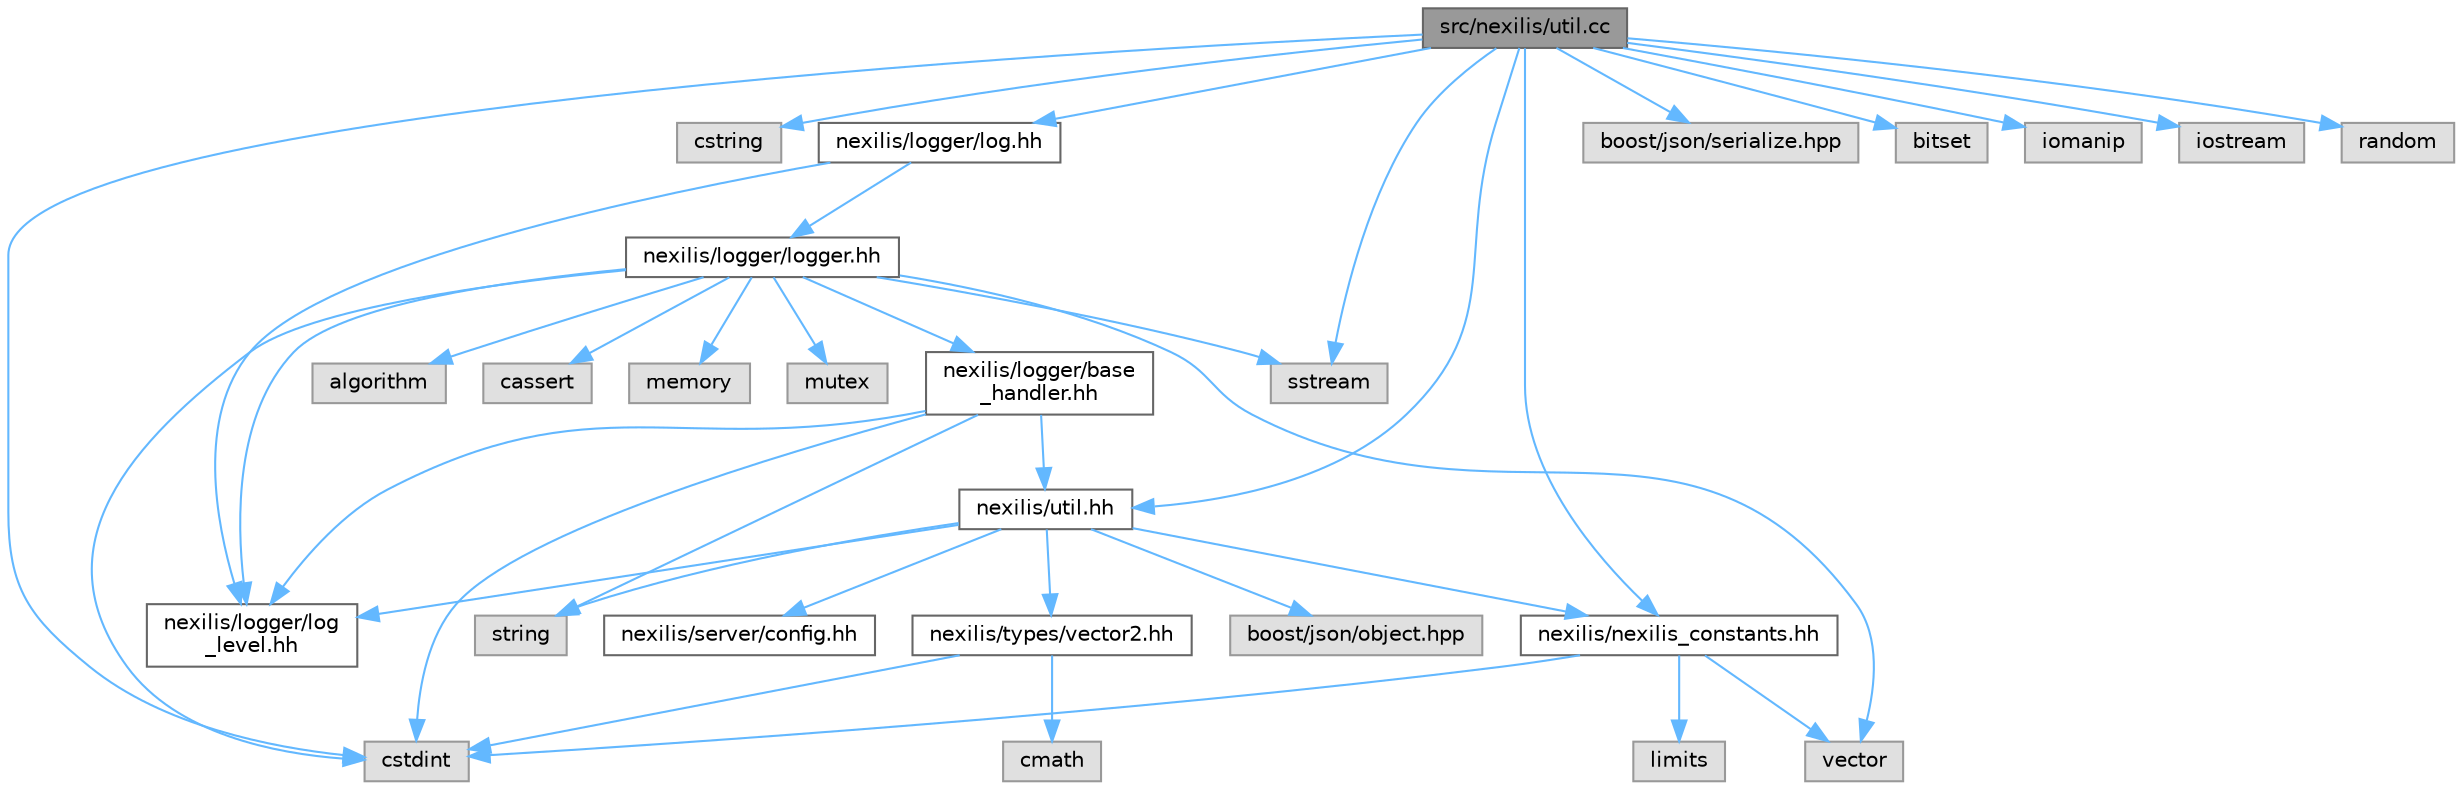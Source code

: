 digraph "src/nexilis/util.cc"
{
 // LATEX_PDF_SIZE
  bgcolor="transparent";
  edge [fontname=Helvetica,fontsize=10,labelfontname=Helvetica,labelfontsize=10];
  node [fontname=Helvetica,fontsize=10,shape=box,height=0.2,width=0.4];
  Node1 [id="Node000001",label="src/nexilis/util.cc",height=0.2,width=0.4,color="gray40", fillcolor="grey60", style="filled", fontcolor="black",tooltip=" "];
  Node1 -> Node2 [id="edge1_Node000001_Node000002",color="steelblue1",style="solid",tooltip=" "];
  Node2 [id="Node000002",label="cstdint",height=0.2,width=0.4,color="grey60", fillcolor="#E0E0E0", style="filled",tooltip=" "];
  Node1 -> Node3 [id="edge2_Node000001_Node000003",color="steelblue1",style="solid",tooltip=" "];
  Node3 [id="Node000003",label="cstring",height=0.2,width=0.4,color="grey60", fillcolor="#E0E0E0", style="filled",tooltip=" "];
  Node1 -> Node4 [id="edge3_Node000001_Node000004",color="steelblue1",style="solid",tooltip=" "];
  Node4 [id="Node000004",label="nexilis/logger/log.hh",height=0.2,width=0.4,color="grey40", fillcolor="white", style="filled",URL="$d3/de3/log_8hh.html",tooltip=" "];
  Node4 -> Node5 [id="edge4_Node000004_Node000005",color="steelblue1",style="solid",tooltip=" "];
  Node5 [id="Node000005",label="nexilis/logger/log\l_level.hh",height=0.2,width=0.4,color="grey40", fillcolor="white", style="filled",URL="$dd/dbd/log__level_8hh.html",tooltip=" "];
  Node4 -> Node6 [id="edge5_Node000004_Node000006",color="steelblue1",style="solid",tooltip=" "];
  Node6 [id="Node000006",label="nexilis/logger/logger.hh",height=0.2,width=0.4,color="grey40", fillcolor="white", style="filled",URL="$d5/dc3/logger_8hh.html",tooltip=" "];
  Node6 -> Node7 [id="edge6_Node000006_Node000007",color="steelblue1",style="solid",tooltip=" "];
  Node7 [id="Node000007",label="nexilis/logger/base\l_handler.hh",height=0.2,width=0.4,color="grey40", fillcolor="white", style="filled",URL="$d5/d5a/base__handler_8hh.html",tooltip=" "];
  Node7 -> Node5 [id="edge7_Node000007_Node000005",color="steelblue1",style="solid",tooltip=" "];
  Node7 -> Node8 [id="edge8_Node000007_Node000008",color="steelblue1",style="solid",tooltip=" "];
  Node8 [id="Node000008",label="nexilis/util.hh",height=0.2,width=0.4,color="grey40", fillcolor="white", style="filled",URL="$d3/d68/util_8hh.html",tooltip=" "];
  Node8 -> Node5 [id="edge9_Node000008_Node000005",color="steelblue1",style="solid",tooltip=" "];
  Node8 -> Node9 [id="edge10_Node000008_Node000009",color="steelblue1",style="solid",tooltip=" "];
  Node9 [id="Node000009",label="nexilis/nexilis_constants.hh",height=0.2,width=0.4,color="grey40", fillcolor="white", style="filled",URL="$dd/da5/nexilis__constants_8hh.html",tooltip=" "];
  Node9 -> Node2 [id="edge11_Node000009_Node000002",color="steelblue1",style="solid",tooltip=" "];
  Node9 -> Node10 [id="edge12_Node000009_Node000010",color="steelblue1",style="solid",tooltip=" "];
  Node10 [id="Node000010",label="limits",height=0.2,width=0.4,color="grey60", fillcolor="#E0E0E0", style="filled",tooltip=" "];
  Node9 -> Node11 [id="edge13_Node000009_Node000011",color="steelblue1",style="solid",tooltip=" "];
  Node11 [id="Node000011",label="vector",height=0.2,width=0.4,color="grey60", fillcolor="#E0E0E0", style="filled",tooltip=" "];
  Node8 -> Node12 [id="edge14_Node000008_Node000012",color="steelblue1",style="solid",tooltip=" "];
  Node12 [id="Node000012",label="nexilis/server/config.hh",height=0.2,width=0.4,color="grey40", fillcolor="white", style="filled",URL="$dc/d53/config_8hh.html",tooltip=" "];
  Node8 -> Node13 [id="edge15_Node000008_Node000013",color="steelblue1",style="solid",tooltip=" "];
  Node13 [id="Node000013",label="nexilis/types/vector2.hh",height=0.2,width=0.4,color="grey40", fillcolor="white", style="filled",URL="$d1/d6b/vector2_8hh.html",tooltip=" "];
  Node13 -> Node14 [id="edge16_Node000013_Node000014",color="steelblue1",style="solid",tooltip=" "];
  Node14 [id="Node000014",label="cmath",height=0.2,width=0.4,color="grey60", fillcolor="#E0E0E0", style="filled",tooltip=" "];
  Node13 -> Node2 [id="edge17_Node000013_Node000002",color="steelblue1",style="solid",tooltip=" "];
  Node8 -> Node15 [id="edge18_Node000008_Node000015",color="steelblue1",style="solid",tooltip=" "];
  Node15 [id="Node000015",label="boost/json/object.hpp",height=0.2,width=0.4,color="grey60", fillcolor="#E0E0E0", style="filled",tooltip=" "];
  Node8 -> Node16 [id="edge19_Node000008_Node000016",color="steelblue1",style="solid",tooltip=" "];
  Node16 [id="Node000016",label="string",height=0.2,width=0.4,color="grey60", fillcolor="#E0E0E0", style="filled",tooltip=" "];
  Node7 -> Node2 [id="edge20_Node000007_Node000002",color="steelblue1",style="solid",tooltip=" "];
  Node7 -> Node16 [id="edge21_Node000007_Node000016",color="steelblue1",style="solid",tooltip=" "];
  Node6 -> Node5 [id="edge22_Node000006_Node000005",color="steelblue1",style="solid",tooltip=" "];
  Node6 -> Node17 [id="edge23_Node000006_Node000017",color="steelblue1",style="solid",tooltip=" "];
  Node17 [id="Node000017",label="algorithm",height=0.2,width=0.4,color="grey60", fillcolor="#E0E0E0", style="filled",tooltip=" "];
  Node6 -> Node18 [id="edge24_Node000006_Node000018",color="steelblue1",style="solid",tooltip=" "];
  Node18 [id="Node000018",label="cassert",height=0.2,width=0.4,color="grey60", fillcolor="#E0E0E0", style="filled",tooltip=" "];
  Node6 -> Node2 [id="edge25_Node000006_Node000002",color="steelblue1",style="solid",tooltip=" "];
  Node6 -> Node19 [id="edge26_Node000006_Node000019",color="steelblue1",style="solid",tooltip=" "];
  Node19 [id="Node000019",label="memory",height=0.2,width=0.4,color="grey60", fillcolor="#E0E0E0", style="filled",tooltip=" "];
  Node6 -> Node20 [id="edge27_Node000006_Node000020",color="steelblue1",style="solid",tooltip=" "];
  Node20 [id="Node000020",label="mutex",height=0.2,width=0.4,color="grey60", fillcolor="#E0E0E0", style="filled",tooltip=" "];
  Node6 -> Node21 [id="edge28_Node000006_Node000021",color="steelblue1",style="solid",tooltip=" "];
  Node21 [id="Node000021",label="sstream",height=0.2,width=0.4,color="grey60", fillcolor="#E0E0E0", style="filled",tooltip=" "];
  Node6 -> Node11 [id="edge29_Node000006_Node000011",color="steelblue1",style="solid",tooltip=" "];
  Node1 -> Node9 [id="edge30_Node000001_Node000009",color="steelblue1",style="solid",tooltip=" "];
  Node1 -> Node8 [id="edge31_Node000001_Node000008",color="steelblue1",style="solid",tooltip=" "];
  Node1 -> Node22 [id="edge32_Node000001_Node000022",color="steelblue1",style="solid",tooltip=" "];
  Node22 [id="Node000022",label="boost/json/serialize.hpp",height=0.2,width=0.4,color="grey60", fillcolor="#E0E0E0", style="filled",tooltip=" "];
  Node1 -> Node23 [id="edge33_Node000001_Node000023",color="steelblue1",style="solid",tooltip=" "];
  Node23 [id="Node000023",label="bitset",height=0.2,width=0.4,color="grey60", fillcolor="#E0E0E0", style="filled",tooltip=" "];
  Node1 -> Node24 [id="edge34_Node000001_Node000024",color="steelblue1",style="solid",tooltip=" "];
  Node24 [id="Node000024",label="iomanip",height=0.2,width=0.4,color="grey60", fillcolor="#E0E0E0", style="filled",tooltip=" "];
  Node1 -> Node25 [id="edge35_Node000001_Node000025",color="steelblue1",style="solid",tooltip=" "];
  Node25 [id="Node000025",label="iostream",height=0.2,width=0.4,color="grey60", fillcolor="#E0E0E0", style="filled",tooltip=" "];
  Node1 -> Node26 [id="edge36_Node000001_Node000026",color="steelblue1",style="solid",tooltip=" "];
  Node26 [id="Node000026",label="random",height=0.2,width=0.4,color="grey60", fillcolor="#E0E0E0", style="filled",tooltip=" "];
  Node1 -> Node21 [id="edge37_Node000001_Node000021",color="steelblue1",style="solid",tooltip=" "];
}
